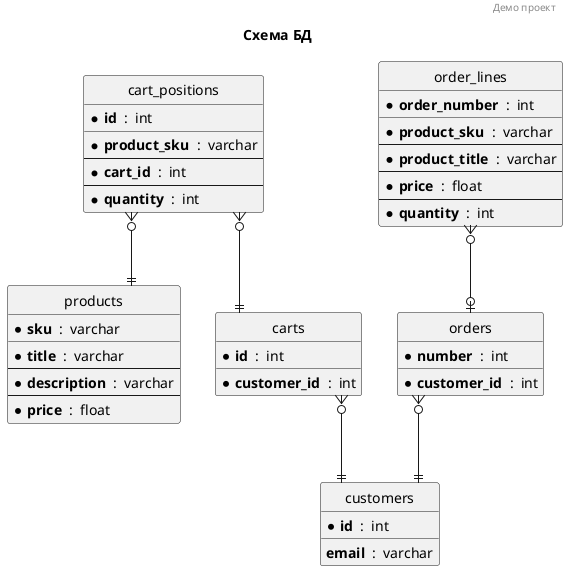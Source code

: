@startuml

header Демо проект
title Схема БД

hide circle
skinparam linetype ortho


entity customers {
  * **id**  :  int
  __
  **email**  :  varchar
}

entity products {
  * **sku**  :  varchar
  __
  * **title**  :  varchar
  --
  * **description**  :  varchar
  --
  * **price**  :  float
}

entity carts {
  * **id**  :  int
  __
  * **customer_id**  :  int
}

entity cart_positions {
  * **id**  :  int
  __
  * **product_sku**  :  varchar
  --
  * **cart_id**  :  int
  --
  * **quantity**  :  int
}

entity orders {
  * **number**  :  int
  __
  * **customer_id**  :  int
}

entity order_lines {
  * **order_number**  :  int
  __
  * **product_sku**  :  varchar
  --
  * **product_title**  :  varchar
  --
  * **price**  :  float
  --
  * **quantity**  :  int
}

order_lines }o--o| orders
orders }o--|| customers
cart_positions }o--|| products
cart_positions }o--|| carts
carts }o--|| customers

@enduml

